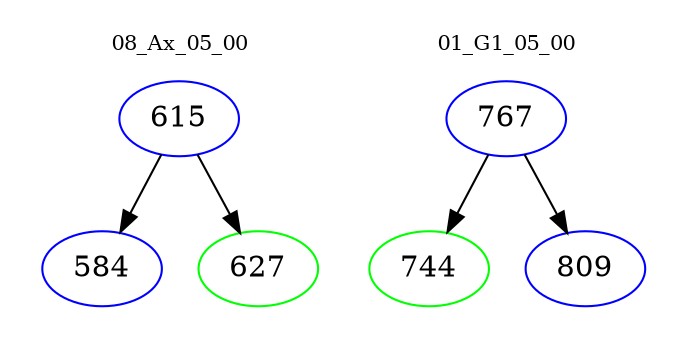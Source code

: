 digraph{
subgraph cluster_0 {
color = white
label = "08_Ax_05_00";
fontsize=10;
T0_615 [label="615", color="blue"]
T0_615 -> T0_584 [color="black"]
T0_584 [label="584", color="blue"]
T0_615 -> T0_627 [color="black"]
T0_627 [label="627", color="green"]
}
subgraph cluster_1 {
color = white
label = "01_G1_05_00";
fontsize=10;
T1_767 [label="767", color="blue"]
T1_767 -> T1_744 [color="black"]
T1_744 [label="744", color="green"]
T1_767 -> T1_809 [color="black"]
T1_809 [label="809", color="blue"]
}
}
